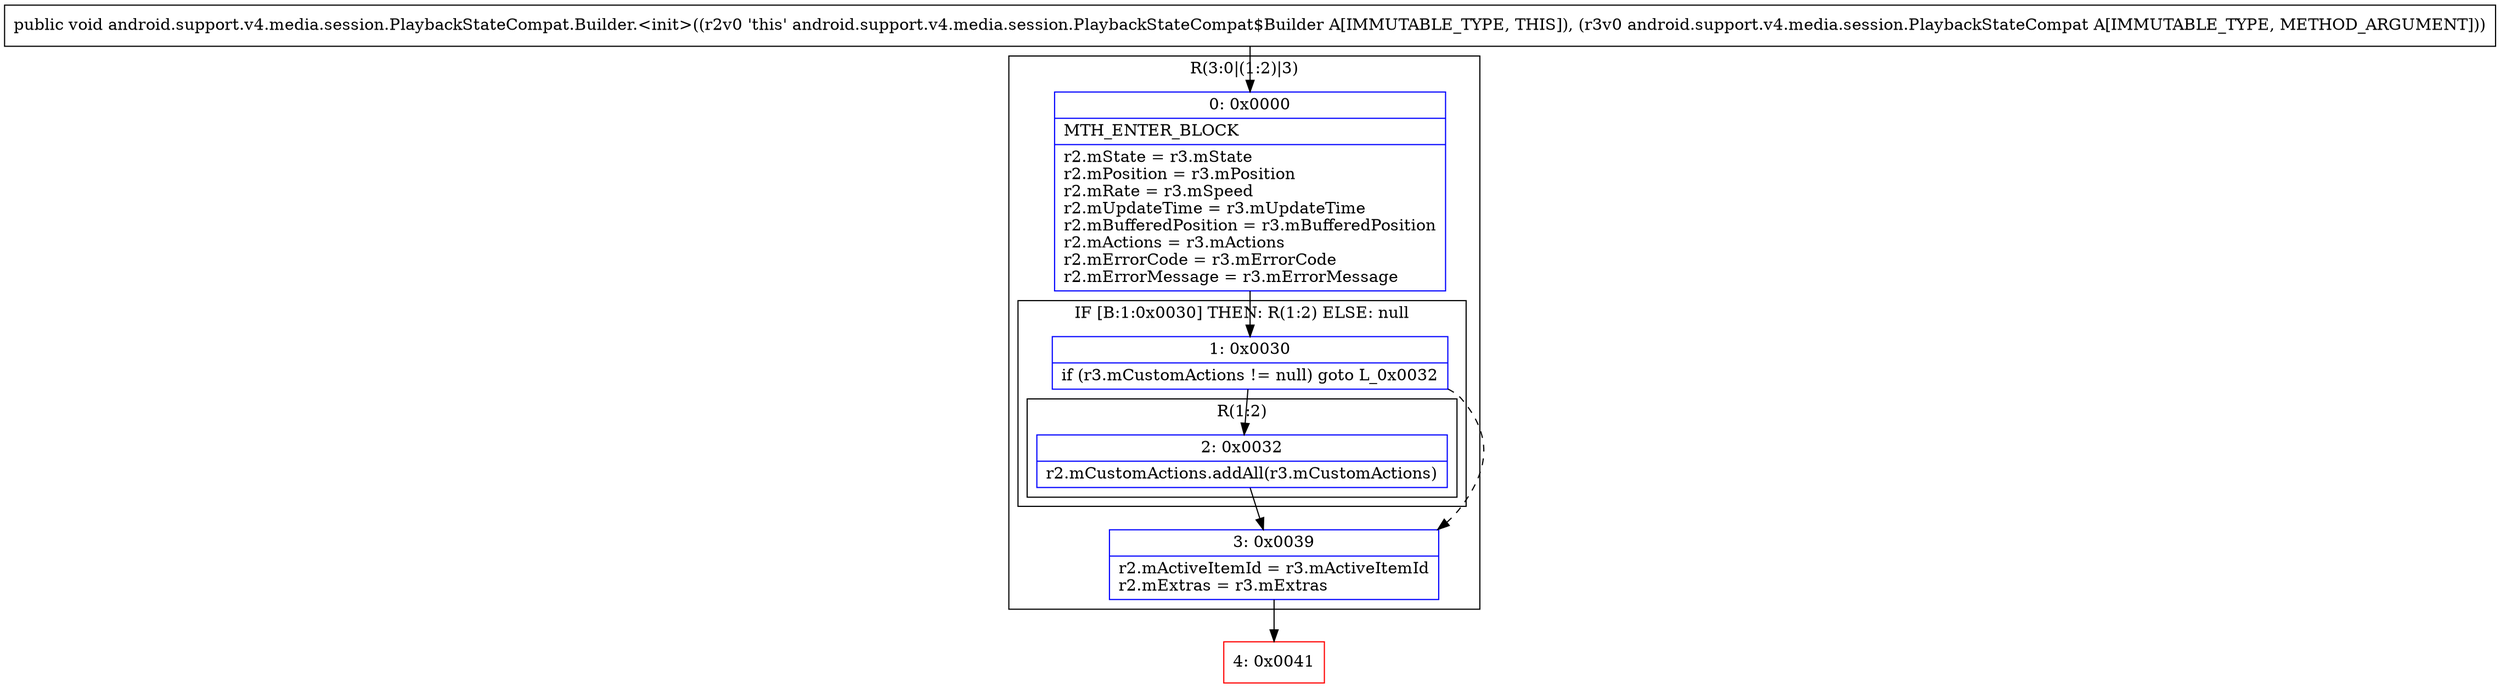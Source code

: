 digraph "CFG forandroid.support.v4.media.session.PlaybackStateCompat.Builder.\<init\>(Landroid\/support\/v4\/media\/session\/PlaybackStateCompat;)V" {
subgraph cluster_Region_1343161317 {
label = "R(3:0|(1:2)|3)";
node [shape=record,color=blue];
Node_0 [shape=record,label="{0\:\ 0x0000|MTH_ENTER_BLOCK\l|r2.mState = r3.mState\lr2.mPosition = r3.mPosition\lr2.mRate = r3.mSpeed\lr2.mUpdateTime = r3.mUpdateTime\lr2.mBufferedPosition = r3.mBufferedPosition\lr2.mActions = r3.mActions\lr2.mErrorCode = r3.mErrorCode\lr2.mErrorMessage = r3.mErrorMessage\l}"];
subgraph cluster_IfRegion_1565147548 {
label = "IF [B:1:0x0030] THEN: R(1:2) ELSE: null";
node [shape=record,color=blue];
Node_1 [shape=record,label="{1\:\ 0x0030|if (r3.mCustomActions != null) goto L_0x0032\l}"];
subgraph cluster_Region_611147529 {
label = "R(1:2)";
node [shape=record,color=blue];
Node_2 [shape=record,label="{2\:\ 0x0032|r2.mCustomActions.addAll(r3.mCustomActions)\l}"];
}
}
Node_3 [shape=record,label="{3\:\ 0x0039|r2.mActiveItemId = r3.mActiveItemId\lr2.mExtras = r3.mExtras\l}"];
}
Node_4 [shape=record,color=red,label="{4\:\ 0x0041}"];
MethodNode[shape=record,label="{public void android.support.v4.media.session.PlaybackStateCompat.Builder.\<init\>((r2v0 'this' android.support.v4.media.session.PlaybackStateCompat$Builder A[IMMUTABLE_TYPE, THIS]), (r3v0 android.support.v4.media.session.PlaybackStateCompat A[IMMUTABLE_TYPE, METHOD_ARGUMENT])) }"];
MethodNode -> Node_0;
Node_0 -> Node_1;
Node_1 -> Node_2;
Node_1 -> Node_3[style=dashed];
Node_2 -> Node_3;
Node_3 -> Node_4;
}

